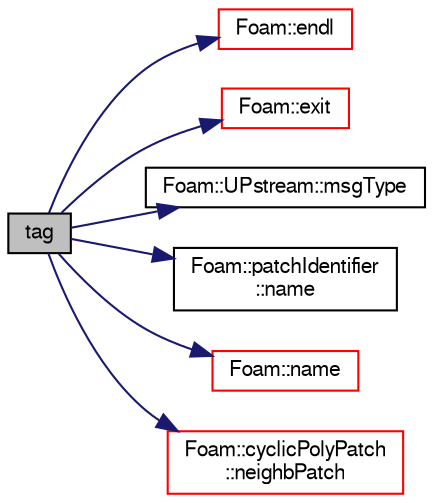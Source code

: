 digraph "tag"
{
  bgcolor="transparent";
  edge [fontname="FreeSans",fontsize="10",labelfontname="FreeSans",labelfontsize="10"];
  node [fontname="FreeSans",fontsize="10",shape=record];
  rankdir="LR";
  Node666 [label="tag",height=0.2,width=0.4,color="black", fillcolor="grey75", style="filled", fontcolor="black"];
  Node666 -> Node667 [color="midnightblue",fontsize="10",style="solid",fontname="FreeSans"];
  Node667 [label="Foam::endl",height=0.2,width=0.4,color="red",URL="$a21124.html#a2db8fe02a0d3909e9351bb4275b23ce4",tooltip="Add newline and flush stream. "];
  Node666 -> Node669 [color="midnightblue",fontsize="10",style="solid",fontname="FreeSans"];
  Node669 [label="Foam::exit",height=0.2,width=0.4,color="red",URL="$a21124.html#a06ca7250d8e89caf05243ec094843642"];
  Node666 -> Node714 [color="midnightblue",fontsize="10",style="solid",fontname="FreeSans"];
  Node714 [label="Foam::UPstream::msgType",height=0.2,width=0.4,color="black",URL="$a26270.html#ae5b8fe6652f6320aa6c7f5c44b6f01b7",tooltip="Message tag of standard messages. "];
  Node666 -> Node715 [color="midnightblue",fontsize="10",style="solid",fontname="FreeSans"];
  Node715 [label="Foam::patchIdentifier\l::name",height=0.2,width=0.4,color="black",URL="$a27122.html#acc80e00a8ac919288fb55bd14cc88bf6",tooltip="Return name. "];
  Node666 -> Node716 [color="midnightblue",fontsize="10",style="solid",fontname="FreeSans"];
  Node716 [label="Foam::name",height=0.2,width=0.4,color="red",URL="$a21124.html#adcb0df2bd4953cb6bb390272d8263c3a",tooltip="Return a string representation of a complex. "];
  Node666 -> Node719 [color="midnightblue",fontsize="10",style="solid",fontname="FreeSans"];
  Node719 [label="Foam::cyclicPolyPatch\l::neighbPatch",height=0.2,width=0.4,color="red",URL="$a27434.html#a25d2f0ac438fefb7307d924d17ae6248"];
}
